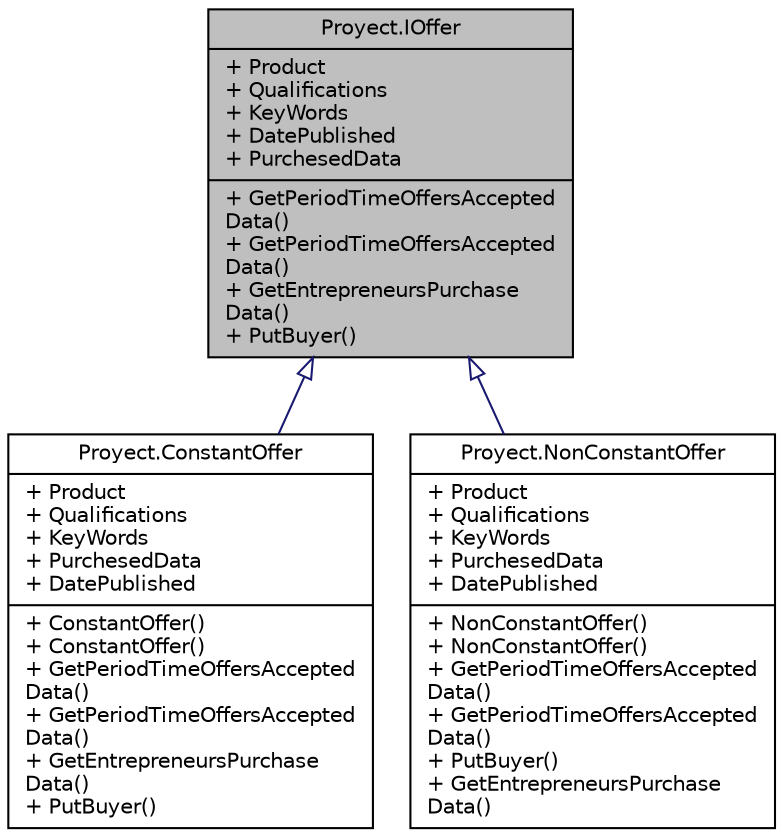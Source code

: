 digraph "Proyect.IOffer"
{
 // INTERACTIVE_SVG=YES
 // LATEX_PDF_SIZE
  edge [fontname="Helvetica",fontsize="10",labelfontname="Helvetica",labelfontsize="10"];
  node [fontname="Helvetica",fontsize="10",shape=record];
  Node1 [label="{Proyect.IOffer\n|+ Product\l+ Qualifications\l+ KeyWords\l+ DatePublished\l+ PurchesedData\l|+ GetPeriodTimeOffersAccepted\lData()\l+ GetPeriodTimeOffersAccepted\lData()\l+ GetEntrepreneursPurchase\lData()\l+ PutBuyer()\l}",height=0.2,width=0.4,color="black", fillcolor="grey75", style="filled", fontcolor="black",tooltip="Interfaz para las ofertas de una compania."];
  Node1 -> Node2 [dir="back",color="midnightblue",fontsize="10",style="solid",arrowtail="onormal",fontname="Helvetica"];
  Node2 [label="{Proyect.ConstantOffer\n|+ Product\l+ Qualifications\l+ KeyWords\l+ PurchesedData\l+ DatePublished\l|+ ConstantOffer()\l+ ConstantOffer()\l+ GetPeriodTimeOffersAccepted\lData()\l+ GetPeriodTimeOffersAccepted\lData()\l+ GetEntrepreneursPurchase\lData()\l+ PutBuyer()\l}",height=0.2,width=0.4,color="black", fillcolor="white", style="filled",URL="$classProyect_1_1ConstantOffer.html",tooltip="Representa las ofertas constantes de las companias (Es del tipo IOffer, a quien usa,..."];
  Node1 -> Node3 [dir="back",color="midnightblue",fontsize="10",style="solid",arrowtail="onormal",fontname="Helvetica"];
  Node3 [label="{Proyect.NonConstantOffer\n|+ Product\l+ Qualifications\l+ KeyWords\l+ PurchesedData\l+ DatePublished\l|+ NonConstantOffer()\l+ NonConstantOffer()\l+ GetPeriodTimeOffersAccepted\lData()\l+ GetPeriodTimeOffersAccepted\lData()\l+ PutBuyer()\l+ GetEntrepreneursPurchase\lData()\l}",height=0.2,width=0.4,color="black", fillcolor="white", style="filled",URL="$classProyect_1_1NonConstantOffer.html",tooltip="Esta clase representa las ofertas constantes de las companias (Cumple con ISP)."];
}
